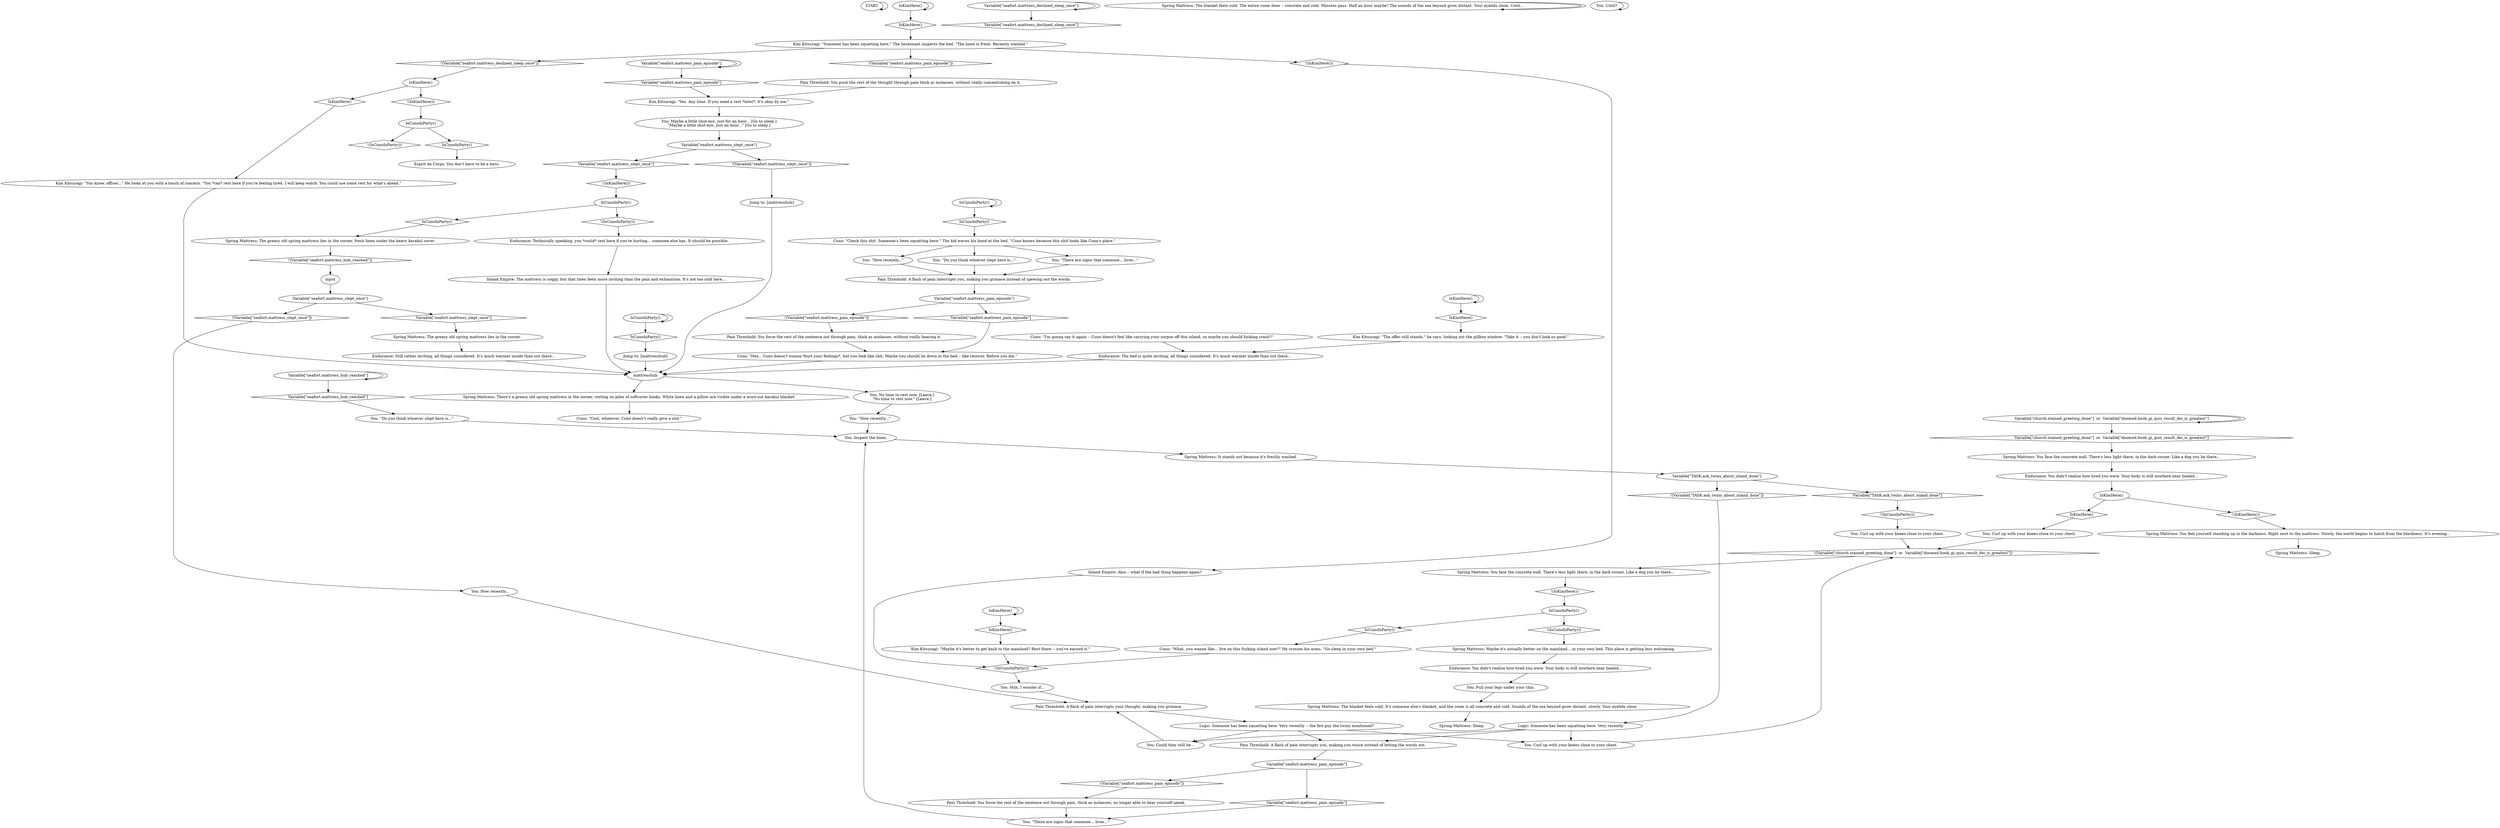 # SEAFORT INT / SPRING MATTRESS
# (mattress interactable) (this is where you sleep)
# ==================================================
digraph G {
	  0 [label="START"];
	  1 [label="input"];
	  2 [label="Spring Mattress: There's a greasy old spring mattress in the corner, resting on piles of softcover books. White linen and a pillow are visible under a worn-out karakul blanket."];
	  3 [label="You: Maybe a little shut-eye, just for an hour... [Go to sleep.]\n\"Maybe a little shut-eye, just an hour...\" [Go to sleep.]"];
	  4 [label="Esprit de Corps: You don't have to be a hero."];
	  5 [label="Cuno: \"Cool, whatever. Cuno doesn't really give a shit.\""];
	  6 [label="IsKimHere()"];
	  7 [label="IsKimHere()", shape=diamond];
	  8 [label="!(IsKimHere())", shape=diamond];
	  9 [label="You: \"How recently...\""];
	  10 [label="Variable[\"seafort.mattress_declined_sleep_once\"]"];
	  11 [label="Variable[\"seafort.mattress_declined_sleep_once\"]", shape=diamond];
	  12 [label="!(Variable[\"seafort.mattress_declined_sleep_once\"])", shape=diamond];
	  13 [label="You: \"There are signs that someone... lives...\""];
	  14 [label="Kim Kitsuragi: \"You know, officer...\" He looks at you with a touch of concern. \"You *can* rest here if you're feeling tired. I will keep watch. You could use some rest for what's ahead.\""];
	  15 [label="Kim Kitsuragi: \"Yes. Any time. If you need a rest *later*, it's okay by me.\""];
	  16 [label="Endurance: Technically speaking, you *could* rest here if you're hurting... someone else has. It should be possible."];
	  17 [label="Endurance: Still rather inviting, all things considered. It's much warmer inside than out there..."];
	  18 [label="Jump to: [mattresshub]"];
	  19 [label="You: Curl up with your knees close to your chest."];
	  20 [label="You: Huh, I wonder if..."];
	  21 [label="You: Inspect the linen."];
	  22 [label="Pain Threshold: A flash of pain interrupts you, making you wince instead of letting the words out."];
	  23 [label="You: How recently..."];
	  24 [label="Variable[\"seafort.mattress_hub_reached\"]"];
	  25 [label="Variable[\"seafort.mattress_hub_reached\"]", shape=diamond];
	  26 [label="!(Variable[\"seafort.mattress_hub_reached\"])", shape=diamond];
	  27 [label="IsKimHere()"];
	  28 [label="IsKimHere()", shape=diamond];
	  29 [label="!(IsKimHere())", shape=diamond];
	  30 [label="IsKimHere()"];
	  31 [label="IsKimHere()", shape=diamond];
	  32 [label="!(IsKimHere())", shape=diamond];
	  33 [label="Endurance: You didn't realize how tired you were. Your body is still nowhere near healed..."];
	  34 [label="Inland Empire: Also -- what if the bad thing happens again?"];
	  35 [label="IsCunoInParty()"];
	  36 [label="IsCunoInParty()", shape=diamond];
	  37 [label="!(IsCunoInParty())", shape=diamond];
	  38 [label="Jump to: [mattresshub]"];
	  39 [label="Variable[\"church.stained_greeting_done\"]  or  Variable[\"doomed.book_gi_quiz_result_dei_is_greatest\"]"];
	  40 [label="Variable[\"church.stained_greeting_done\"]  or  Variable[\"doomed.book_gi_quiz_result_dei_is_greatest\"]", shape=diamond];
	  41 [label="!(Variable[\"church.stained_greeting_done\"]  or  Variable[\"doomed.book_gi_quiz_result_dei_is_greatest\"])", shape=diamond];
	  42 [label="Spring Mattress: The blanket feels cold. The entire room does -- concrete and cold. Minutes pass. Half an hour maybe? The sounds of the sea beyond grow distant. Your eyelids close. Until..."];
	  43 [label="You: Until?"];
	  44 [label="Spring Mattress: You feel yourself standing up in the darkness. Right next to the mattress. Slowly, the world begins to hatch from the blackness. It's evening..."];
	  45 [label="IsCunoInParty()"];
	  46 [label="IsCunoInParty()", shape=diamond];
	  47 [label="!(IsCunoInParty())", shape=diamond];
	  48 [label="Logic: Someone has been squatting here. Very recently -- the fire guy the twins mentioned?"];
	  49 [label="Variable[\"seafort.mattress_pain_episode\"]"];
	  50 [label="Variable[\"seafort.mattress_pain_episode\"]", shape=diamond];
	  51 [label="!(Variable[\"seafort.mattress_pain_episode\"])", shape=diamond];
	  52 [label="You: \"Do you think whoever slept here is...\""];
	  53 [label="Spring Mattress: The greasy old spring mattress lies in the corner, fresh linen under the heavy karakul cover."];
	  54 [label="Cuno: \"I'm gonna say it again -- Cuno doesn't feel like carrying your corpse off this island, so maybe you should fucking crash?\""];
	  55 [label="Kim Kitsuragi: \"Maybe it's better to get back to the mainland? Rest there -- you've earned it.\""];
	  56 [label="Spring Mattress: Sleep."];
	  57 [label="Variable[\"seafort.mattress_slept_once\"]"];
	  58 [label="Variable[\"seafort.mattress_slept_once\"]", shape=diamond];
	  59 [label="!(Variable[\"seafort.mattress_slept_once\"])", shape=diamond];
	  60 [label="Cuno: \"Hey... Cuno doesn't wanna *hurt your feelings*, but you look like shit. Maybe you should lie down in the bed -- like recover. Before you die.\""];
	  61 [label="Spring Mattress: The blanket feels cold. It's someone else's blanket, and the room is all concrete and cold. Sounds of the sea beyond grow distant, slowly. Your eyelids close."];
	  62 [label="IsKimHere()"];
	  63 [label="IsKimHere()", shape=diamond];
	  64 [label="!(IsKimHere())", shape=diamond];
	  65 [label="Variable[\"TASK.ask_twins_about_island_done\"]"];
	  66 [label="Variable[\"TASK.ask_twins_about_island_done\"]", shape=diamond];
	  67 [label="!(Variable[\"TASK.ask_twins_about_island_done\"])", shape=diamond];
	  68 [label="Endurance: The bed is quite inviting, all things considered. It's much warmer inside than out there..."];
	  69 [label="Pain Threshold: You force the rest of the sentence out through pain, thick as molasses, without really hearing it."];
	  70 [label="You: Curl up with your knees close to your chest."];
	  71 [label="IsCunoInParty()"];
	  72 [label="IsCunoInParty()", shape=diamond];
	  73 [label="!(IsCunoInParty())", shape=diamond];
	  74 [label="Spring Mattress: You face the concrete wall. There's less light there, in the dark corner. Like a dog you lie there..."];
	  75 [label="Spring Mattress: Maybe it's actually better on the mainland... in your own bed. This place is getting less welcoming."];
	  76 [label="You: Could they still be..."];
	  77 [label="Pain Threshold: You push the rest of the thought through pain thick as molasses, without really concentrating on it."];
	  78 [label="Variable[\"seafort.mattress_slept_once\"]"];
	  79 [label="Variable[\"seafort.mattress_slept_once\"]", shape=diamond];
	  80 [label="!(Variable[\"seafort.mattress_slept_once\"])", shape=diamond];
	  81 [label="Endurance: You didn't realize how tired you were. Your body is still nowhere near healed..."];
	  82 [label="Pain Threshold: A flash of pain interrupts you, making you grimace instead of spewing out the words."];
	  83 [label="You: No time to rest now. [Leave.]\n\"No time to rest now.\" [Leave.]"];
	  84 [label="Logic: Someone has been squatting here. Very recently."];
	  85 [label="Spring Mattress: It stands out because it's freshly washed."];
	  86 [label="Variable[\"seafort.mattress_pain_episode\"]"];
	  87 [label="Variable[\"seafort.mattress_pain_episode\"]", shape=diamond];
	  88 [label="!(Variable[\"seafort.mattress_pain_episode\"])", shape=diamond];
	  89 [label="You: \"How recently...\""];
	  90 [label="IsCunoInParty()"];
	  91 [label="IsCunoInParty()", shape=diamond];
	  92 [label="!(IsCunoInParty())", shape=diamond];
	  93 [label="Pain Threshold: A flash of pain interrupts your thought, making you grimace."];
	  94 [label="IsCunoInParty()"];
	  95 [label="IsCunoInParty()", shape=diamond];
	  96 [label="!(IsCunoInParty())", shape=diamond];
	  97 [label="You: Pull your legs under your chin."];
	  98 [label="You: \"Do you think whoever slept here is...\""];
	  99 [label="You: Curl up with your knees close to your chest."];
	  100 [label="mattresshub"];
	  101 [label="You: \"There are signs that someone... lives...\""];
	  102 [label="Variable[\"seafort.mattress_pain_episode\"]"];
	  103 [label="Variable[\"seafort.mattress_pain_episode\"]", shape=diamond];
	  104 [label="!(Variable[\"seafort.mattress_pain_episode\"])", shape=diamond];
	  105 [label="Spring Mattress: Sleep."];
	  106 [label="Kim Kitsuragi: \"Someone has been squatting here.\" The lieutenant inspects the bed. \"The linen is fresh. Recently washed.\""];
	  107 [label="Kim Kitsuragi: \"The offer still stands,\" he says, looking out the pillbox window. \"Take it -- you don't look so good.\""];
	  108 [label="IsKimHere()"];
	  109 [label="IsKimHere()", shape=diamond];
	  110 [label="!(IsKimHere())", shape=diamond];
	  111 [label="Inland Empire: The mattress is soggy, but that linen feels more inviting than the pain and exhaustion. It's not too cold here..."];
	  112 [label="Pain Threshold: You force the rest of the sentence out through pain, thick as molasses, no longer able to hear yourself speak."];
	  113 [label="Spring Mattress: The greasy old spring mattress lies in the corner."];
	  114 [label="Cuno: \"What, you wanna like... live on this fucking island now?\" He crosses his arms. \"Go sleep in your own bed.\""];
	  115 [label="Spring Mattress: You face the concrete wall. There's less light there, in the dark corner. Like a dog you lie there..."];
	  116 [label="Cuno: \"Check this shit. Someone's been squatting here.\" The kid waves his hand at the bed. \"Cuno knows because this shit looks like Cuno's place.\""];
	  0 -> 0
	  1 -> 57
	  2 -> 5
	  3 -> 78
	  6 -> 6
	  6 -> 7
	  7 -> 106
	  8 -> 34
	  9 -> 21
	  10 -> 10
	  10 -> 11
	  12 -> 108
	  13 -> 21
	  14 -> 100
	  15 -> 3
	  16 -> 111
	  17 -> 100
	  18 -> 100
	  19 -> 41
	  20 -> 93
	  21 -> 85
	  22 -> 86
	  23 -> 93
	  24 -> 24
	  24 -> 25
	  25 -> 52
	  26 -> 1
	  27 -> 27
	  27 -> 28
	  28 -> 107
	  29 -> 94
	  30 -> 30
	  30 -> 31
	  31 -> 55
	  32 -> 71
	  33 -> 97
	  34 -> 37
	  35 -> 35
	  35 -> 36
	  36 -> 116
	  37 -> 20
	  38 -> 100
	  39 -> 40
	  39 -> 39
	  40 -> 74
	  41 -> 115
	  42 -> 42
	  43 -> 43
	  44 -> 105
	  45 -> 45
	  45 -> 46
	  46 -> 18
	  47 -> 99
	  48 -> 19
	  48 -> 76
	  48 -> 22
	  49 -> 49
	  49 -> 50
	  50 -> 15
	  51 -> 77
	  52 -> 21
	  53 -> 26
	  54 -> 68
	  55 -> 37
	  57 -> 58
	  57 -> 59
	  58 -> 113
	  59 -> 23
	  60 -> 100
	  61 -> 56
	  62 -> 64
	  62 -> 63
	  63 -> 70
	  64 -> 44
	  65 -> 66
	  65 -> 67
	  66 -> 47
	  67 -> 84
	  68 -> 100
	  69 -> 60
	  70 -> 41
	  71 -> 72
	  71 -> 73
	  72 -> 114
	  73 -> 75
	  74 -> 81
	  75 -> 33
	  76 -> 93
	  77 -> 15
	  78 -> 80
	  78 -> 79
	  79 -> 29
	  80 -> 38
	  81 -> 62
	  82 -> 102
	  83 -> 9
	  84 -> 19
	  84 -> 76
	  84 -> 22
	  85 -> 65
	  86 -> 88
	  86 -> 87
	  87 -> 13
	  88 -> 112
	  89 -> 82
	  90 -> 91
	  90 -> 92
	  91 -> 4
	  93 -> 48
	  94 -> 96
	  94 -> 95
	  95 -> 53
	  96 -> 16
	  97 -> 61
	  98 -> 82
	  99 -> 41
	  100 -> 2
	  100 -> 83
	  101 -> 82
	  102 -> 104
	  102 -> 103
	  103 -> 60
	  104 -> 69
	  106 -> 8
	  106 -> 51
	  106 -> 12
	  107 -> 68
	  108 -> 109
	  108 -> 110
	  109 -> 14
	  110 -> 90
	  111 -> 100
	  112 -> 13
	  113 -> 17
	  114 -> 37
	  115 -> 32
	  116 -> 89
	  116 -> 98
	  116 -> 101
}

